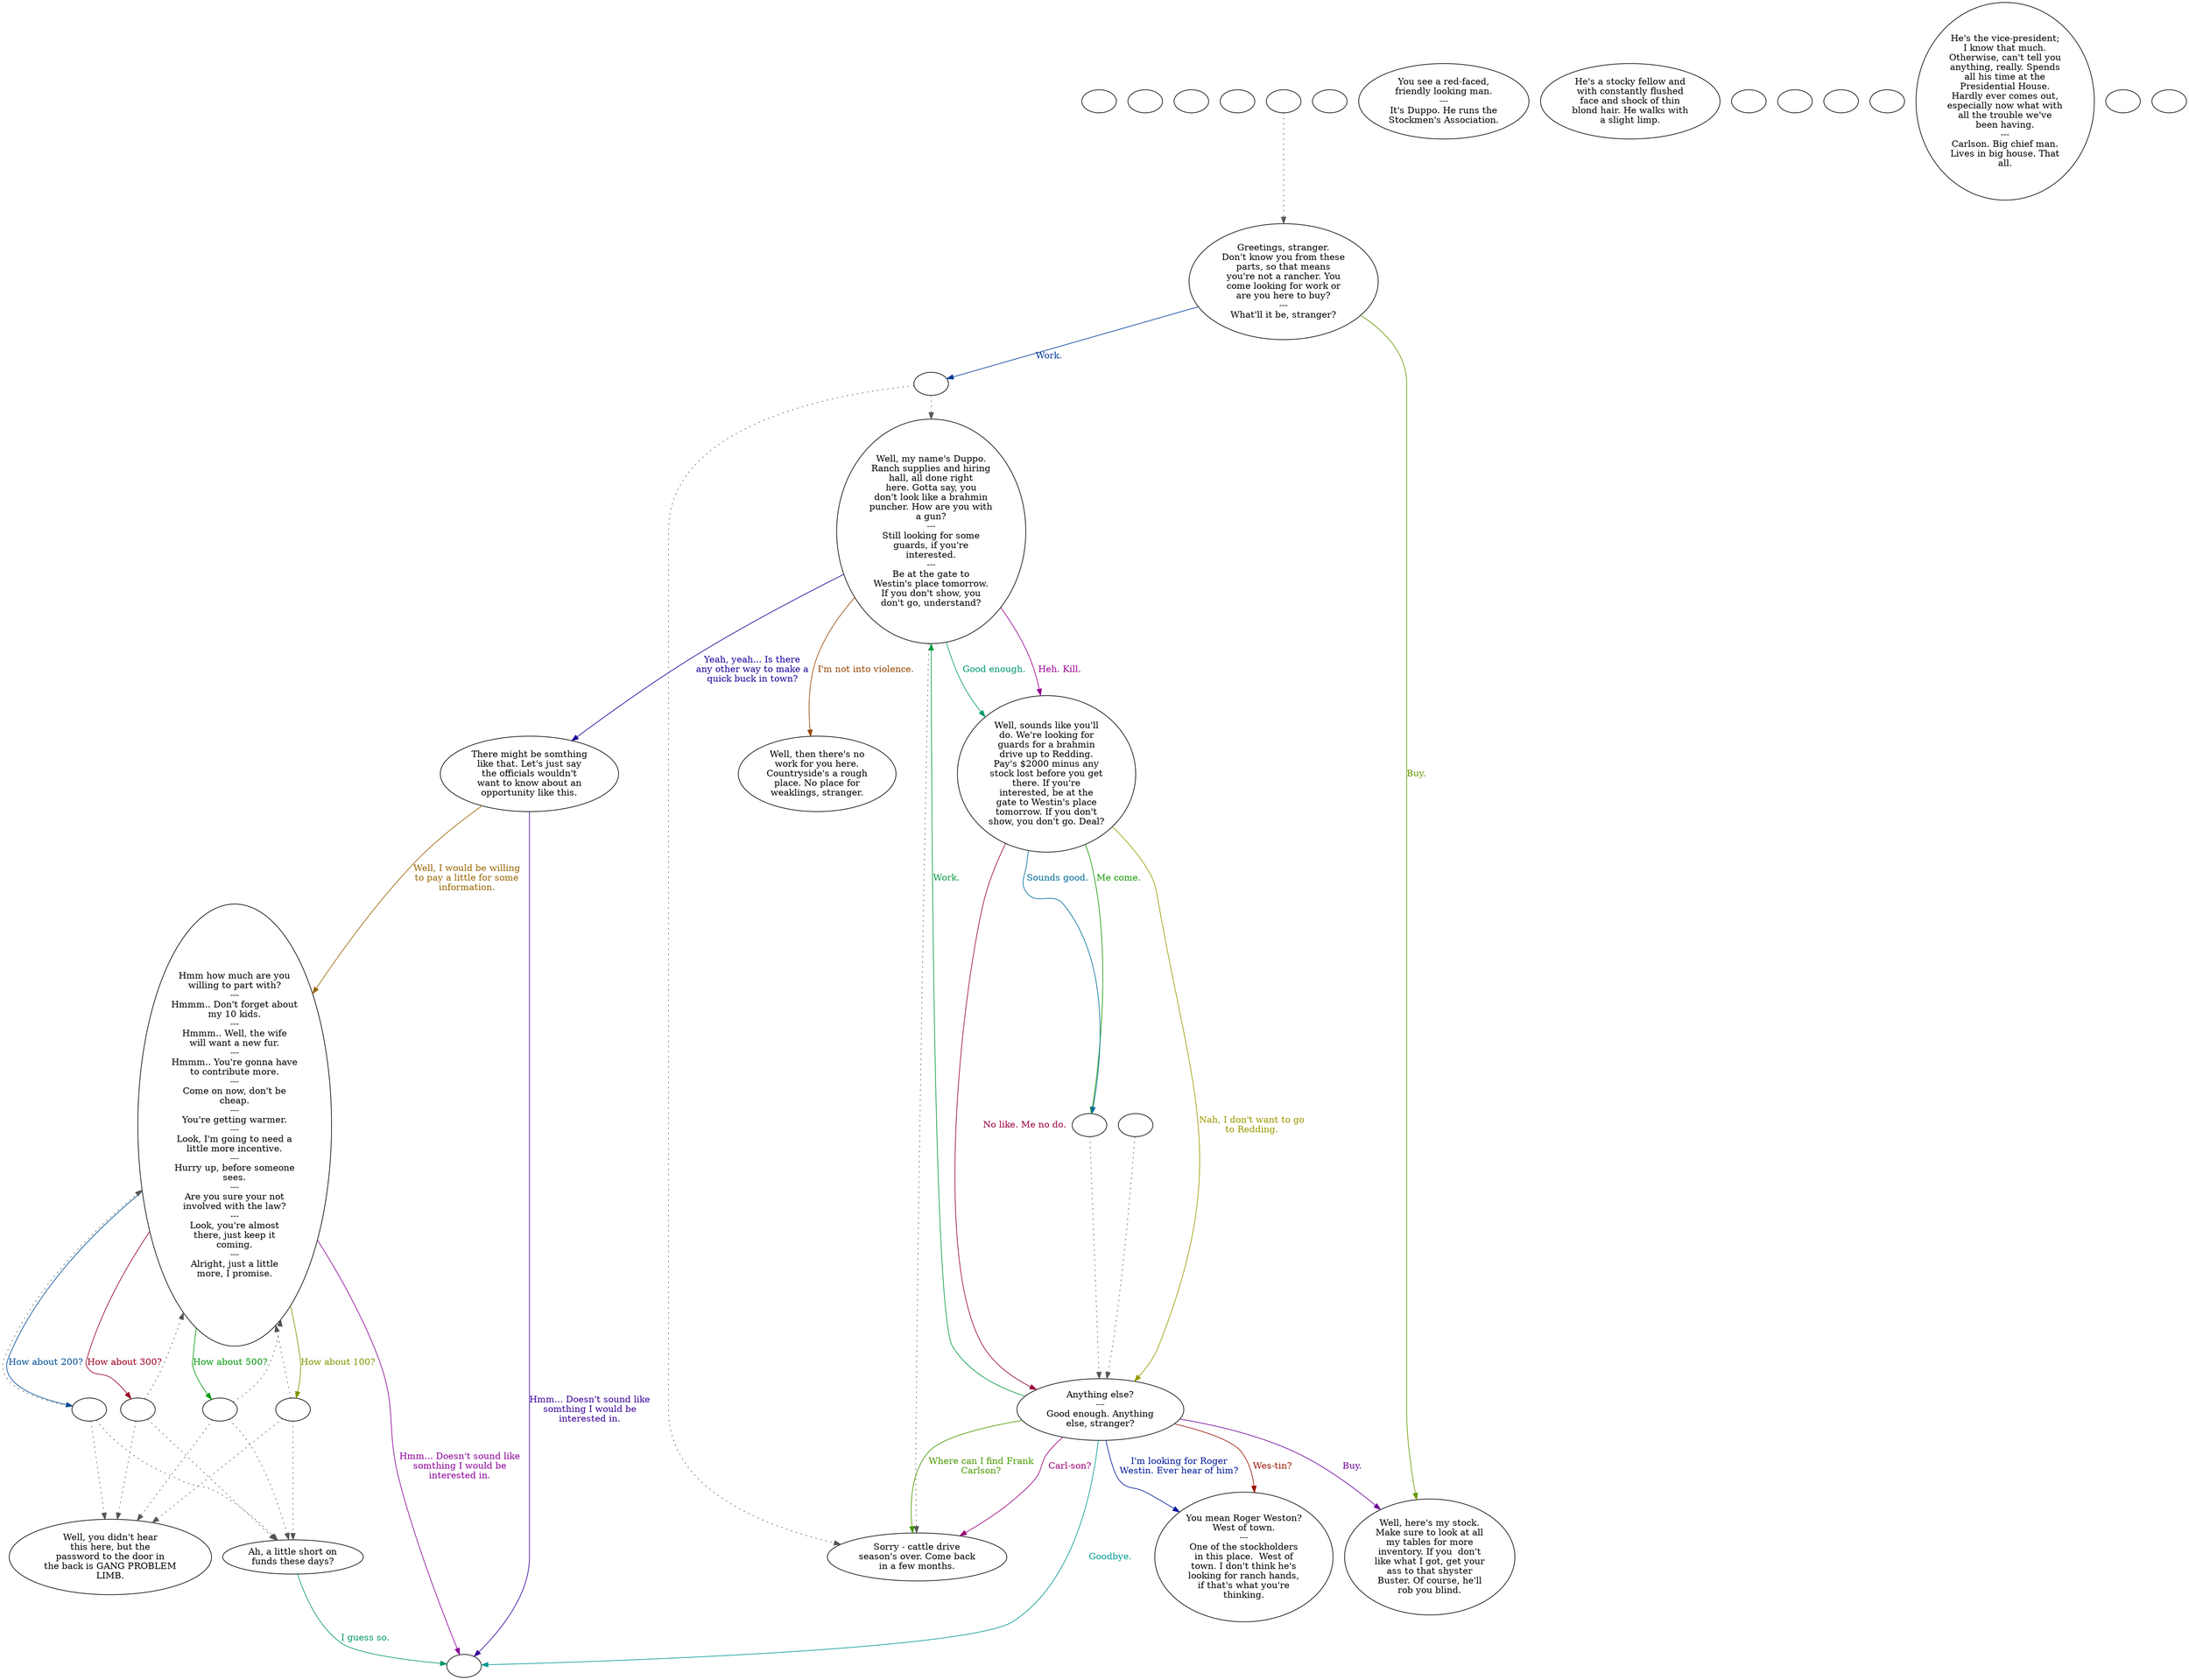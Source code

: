 digraph scduppo {
  "checkPartyMembersNearDoor" [style=filled       fillcolor="#FFFFFF"       color="#000000"]
  "checkPartyMembersNearDoor" [label=""]
  "start" [style=filled       fillcolor="#FFFFFF"       color="#000000"]
  "start" [label=""]
  "critter_p_proc" [style=filled       fillcolor="#FFFFFF"       color="#000000"]
  "critter_p_proc" [label=""]
  "pickup_p_proc" [style=filled       fillcolor="#FFFFFF"       color="#000000"]
  "pickup_p_proc" [label=""]
  "talk_p_proc" [style=filled       fillcolor="#FFFFFF"       color="#000000"]
  "talk_p_proc" -> "Node001" [style=dotted color="#555555"]
  "talk_p_proc" [label=""]
  "destroy_p_proc" [style=filled       fillcolor="#FFFFFF"       color="#000000"]
  "destroy_p_proc" [label=""]
  "look_at_p_proc" [style=filled       fillcolor="#FFFFFF"       color="#000000"]
  "look_at_p_proc" [label="You see a red-faced,\nfriendly looking man.\n---\nIt's Duppo. He runs the\nStockmen's Association."]
  "description_p_proc" [style=filled       fillcolor="#FFFFFF"       color="#000000"]
  "description_p_proc" [label="He's a stocky fellow and\nwith constantly flushed\nface and shock of thin\nblond hair. He walks with\na slight limp."]
  "use_skill_on_p_proc" [style=filled       fillcolor="#FFFFFF"       color="#000000"]
  "use_skill_on_p_proc" [label=""]
  "damage_p_proc" [style=filled       fillcolor="#FFFFFF"       color="#000000"]
  "damage_p_proc" [label=""]
  "map_enter_p_proc" [style=filled       fillcolor="#FFFFFF"       color="#000000"]
  "map_enter_p_proc" [label=""]
  "Node998" [style=filled       fillcolor="#FFFFFF"       color="#000000"]
  "Node998" [label=""]
  "Node999" [style=filled       fillcolor="#FFFFFF"       color="#000000"]
  "Node999" [label=""]
  "Node001" [style=filled       fillcolor="#FFFFFF"       color="#000000"]
  "Node001" [label="Greetings, stranger.\nDon't know you from these\nparts, so that means\nyou're not a rancher. You\ncome looking for work or\nare you here to buy?\n---\nWhat'll it be, stranger?"]
  "Node001" -> "Node0209a" [label="Work." color="#003A99" fontcolor="#003A99"]
  "Node001" -> "Node003" [label="Buy." color="#669900" fontcolor="#669900"]
  "Node002" [style=filled       fillcolor="#FFFFFF"       color="#000000"]
  "Node002" -> "Node009" [style=dotted color="#555555"]
  "Node002" [label="Well, my name's Duppo.\nRanch supplies and hiring\nhall, all done right\nhere. Gotta say, you\ndon't look like a brahmin\npuncher. How are you with\na gun?\n---\nStill looking for some\nguards, if you're\ninterested.\n---\nBe at the gate to\nWestin's place tomorrow.\nIf you don't show, you\ndon't go, understand?"]
  "Node002" -> "Node004" [label="Heh. Kill." color="#990093" fontcolor="#990093"]
  "Node002" -> "Node004" [label="Good enough." color="#009972" fontcolor="#009972"]
  "Node002" -> "Node005" [label="I'm not into violence." color="#994600" fontcolor="#994600"]
  "Node002" -> "Node010" [label="Yeah, yeah... Is there\nany other way to make a\nquick buck in town?" color="#190099" fontcolor="#190099"]
  "Node003" [style=filled       fillcolor="#FFFFFF"       color="#000000"]
  "Node003" [label="Well, here's my stock.\nMake sure to look at all\nmy tables for more\ninventory. If you  don't\nlike what I got, get your\nass to that shyster\nBuster. Of course, he'll\nrob you blind."]
  "Node004" [style=filled       fillcolor="#FFFFFF"       color="#000000"]
  "Node004" [label="Well, sounds like you'll\ndo. We're looking for\nguards for a brahmin\ndrive up to Redding.\nPay's $2000 minus any\nstock lost before you get\nthere. If you're\ninterested, be at the\ngate to Westin's place\ntomorrow. If you don't\nshow, you don't go. Deal?"]
  "Node004" -> "Node006b" [label="Me come." color="#149900" fontcolor="#149900"]
  "Node004" -> "Node006" [label="No like. Me no do." color="#990040" fontcolor="#990040"]
  "Node004" -> "Node006b" [label="Sounds good." color="#006D99" fontcolor="#006D99"]
  "Node004" -> "Node006" [label="Nah, I don't want to go\nto Redding." color="#999900" fontcolor="#999900"]
  "Node005" [style=filled       fillcolor="#FFFFFF"       color="#000000"]
  "Node005" [label="Well, then there's no\nwork for you here.\nCountryside's a rough\nplace. No place for\nweaklings, stranger."]
  "Node006" [style=filled       fillcolor="#FFFFFF"       color="#000000"]
  "Node006" [label="Anything else?\n---\nGood enough. Anything\nelse, stranger?"]
  "Node006" -> "Node003" [label="Buy." color="#6C0099" fontcolor="#6C0099"]
  "Node006" -> "Node002" [label="Work." color="#00993F" fontcolor="#00993F"]
  "Node006" -> "Node007" [label="Wes-tin?" color="#991300" fontcolor="#991300"]
  "Node006" -> "Node007" [label="I'm looking for Roger\nWestin. Ever hear of him?" color="#001A99" fontcolor="#001A99"]
  "Node006" -> "Node009" [label="Where can I find Frank\nCarlson?" color="#479900" fontcolor="#479900"]
  "Node006" -> "Node009" [label="Carl-son?" color="#990073" fontcolor="#990073"]
  "Node006" -> "Node999" [label="Goodbye." color="#009992" fontcolor="#009992"]
  "Node007" [style=filled       fillcolor="#FFFFFF"       color="#000000"]
  "Node007" [label="You mean Roger Weston?\nWest of town.\n---\nOne of the stockholders\nin this place.  West of\ntown. I don't think he's\nlooking for ranch hands,\nif that's what you're\nthinking."]
  "Node008" [style=filled       fillcolor="#FFFFFF"       color="#000000"]
  "Node008" [label="He's the vice-president;\nI know that much.\nOtherwise, can't tell you\nanything, really. Spends\nall his time at the\nPresidential House.\nHardly ever comes out,\nespecially now what with\nall the trouble we've\nbeen having.\n---\nCarlson. Big chief man.\nLives in big house. That\nall."]
  "Node009" [style=filled       fillcolor="#FFFFFF"       color="#000000"]
  "Node009" [label="Sorry - cattle drive\nseason's over. Come back\nin a few months."]
  "Node010" [style=filled       fillcolor="#FFFFFF"       color="#000000"]
  "Node010" [label="There might be somthing\nlike that. Let's just say\nthe officials wouldn't\nwant to know about an\nopportunity like this."]
  "Node010" -> "Node011" [label="Well, I would be willing\nto pay a little for some\ninformation." color="#996500" fontcolor="#996500"]
  "Node010" -> "Node999" [label="Hmm... Doesn't sound like\nsomthing I would be\ninterested in." color="#390099" fontcolor="#390099"]
  "Node011" [style=filled       fillcolor="#FFFFFF"       color="#000000"]
  "Node011" [label="Hmm how much are you\nwilling to part with?\n---\nHmmm.. Don't forget about\nmy 10 kids.\n---\nHmmm.. Well, the wife\nwill want a new fur.\n---\nHmmm.. You're gonna have\nto contribute more.\n---\nCome on now, don't be\ncheap.\n---\nYou're getting warmer.\n---\nLook, I'm going to need a\nlittle more incentive.\n---\nHurry up, before someone\nsees.\n---\nAre you sure your not\ninvolved with the law?\n---\nLook, you're almost\nthere, just keep it\ncoming.\n---\nAlright, just a little\nmore, I promise."]
  "Node011" -> "NodePay500" [label="How about 500?" color="#00990C" fontcolor="#00990C"]
  "Node011" -> "NodePay300" [label="How about 300?" color="#990021" fontcolor="#990021"]
  "Node011" -> "NodePay200" [label="How about 200?" color="#004D99" fontcolor="#004D99"]
  "Node011" -> "NodePay100" [label="How about 100?" color="#7A9900" fontcolor="#7A9900"]
  "Node011" -> "Node999" [label="Hmm... Doesn't sound like\nsomthing I would be\ninterested in." color="#8C0099" fontcolor="#8C0099"]
  "Node012" [style=filled       fillcolor="#FFFFFF"       color="#000000"]
  "Node012" [label="Well, you didn't hear\nthis here, but the\npassword to the door in\nthe back is GANG PROBLEM\nLIMB."]
  "Node013" [style=filled       fillcolor="#FFFFFF"       color="#000000"]
  "Node013" [label="Ah, a little short on\nfunds these days?"]
  "Node013" -> "Node999" [label="I guess so." color="#00995F" fontcolor="#00995F"]
  "combat_p_proc" [style=filled       fillcolor="#FFFFFF"       color="#000000"]
  "combat_p_proc" [label=""]
  "Node0209a" [style=filled       fillcolor="#FFFFFF"       color="#000000"]
  "Node0209a" -> "Node002" [style=dotted color="#555555"]
  "Node0209a" -> "Node009" [style=dotted color="#555555"]
  "Node0209a" [label=""]
  "Node006a" [style=filled       fillcolor="#FFFFFF"       color="#000000"]
  "Node006a" -> "Node006" [style=dotted color="#555555"]
  "Node006a" [label=""]
  "Node006b" [style=filled       fillcolor="#FFFFFF"       color="#000000"]
  "Node006b" -> "Node006" [style=dotted color="#555555"]
  "Node006b" [label=""]
  "checkConvince" [style=filled       fillcolor="#FFFFFF"       color="#000000"]
  "checkConvince" [label=""]
  "NodePay500" [style=filled       fillcolor="#FFFFFF"       color="#000000"]
  "NodePay500" -> "Node012" [style=dotted color="#555555"]
  "NodePay500" -> "Node011" [style=dotted color="#555555"]
  "NodePay500" -> "Node013" [style=dotted color="#555555"]
  "NodePay500" [label=""]
  "NodePay300" [style=filled       fillcolor="#FFFFFF"       color="#000000"]
  "NodePay300" -> "Node012" [style=dotted color="#555555"]
  "NodePay300" -> "Node011" [style=dotted color="#555555"]
  "NodePay300" -> "Node013" [style=dotted color="#555555"]
  "NodePay300" [label=""]
  "NodePay200" [style=filled       fillcolor="#FFFFFF"       color="#000000"]
  "NodePay200" -> "Node012" [style=dotted color="#555555"]
  "NodePay200" -> "Node011" [style=dotted color="#555555"]
  "NodePay200" -> "Node013" [style=dotted color="#555555"]
  "NodePay200" [label=""]
  "NodePay100" [style=filled       fillcolor="#FFFFFF"       color="#000000"]
  "NodePay100" -> "Node012" [style=dotted color="#555555"]
  "NodePay100" -> "Node011" [style=dotted color="#555555"]
  "NodePay100" -> "Node013" [style=dotted color="#555555"]
  "NodePay100" [label=""]
}